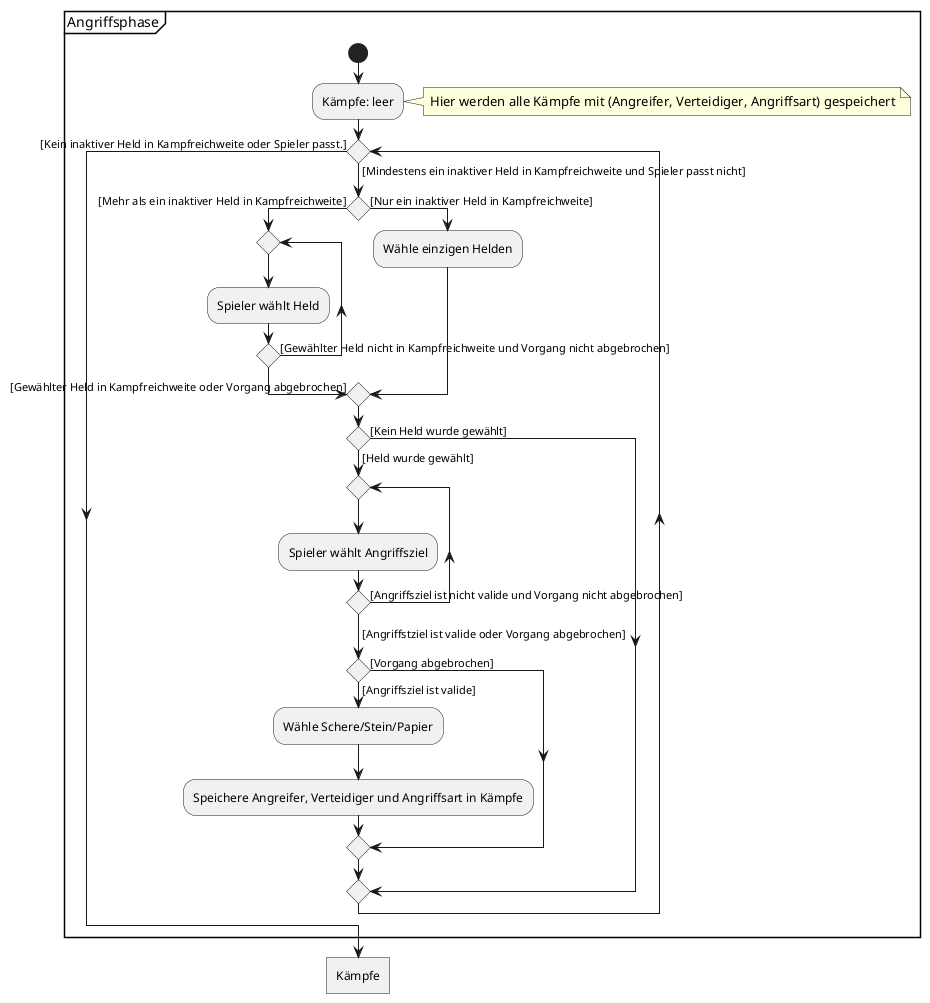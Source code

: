 @startuml
partition "Angriffsphase" {

    start
    
    :Kämpfe: leer;
    note right: Hier werden alle Kämpfe mit (Angreifer, Verteidiger, Angriffsart) gespeichert

    while ( ) is ([Mindestens ein inaktiver Held in Kampfreichweite und Spieler passt nicht])
        if () then ([Mehr als ein inaktiver Held in Kampfreichweite])
        repeat
        :Spieler wählt Held;
        repeat while () is ([Gewählter Held nicht in Kampfreichweite und Vorgang nicht abgebrochen])
        -> [Gewählter Held in Kampfreichweite oder Vorgang abgebrochen];
    else ([Nur ein inaktiver Held in Kampfreichweite])
        :Wähle einzigen Helden;
    endif

        if () then ([Held wurde gewählt])

            repeat
            :Spieler wählt Angriffsziel;
            repeat while () is ([Angriffsziel ist nicht valide und Vorgang nicht abgebrochen])
            -> [Angriffstziel ist valide oder Vorgang abgebrochen];
            if () then ([Angriffsziel ist valide])
                :Wähle Schere/Stein/Papier;
                :Speichere Angreifer, Verteidiger und Angriffsart in Kämpfe;
            else ([Vorgang abgebrochen])
            endif

        else ([Kein Held wurde gewählt])
        endif

    endwhile ([Kein inaktiver Held in Kampfreichweite oder Spieler passt.])

}
:Kämpfe]

@enduml
